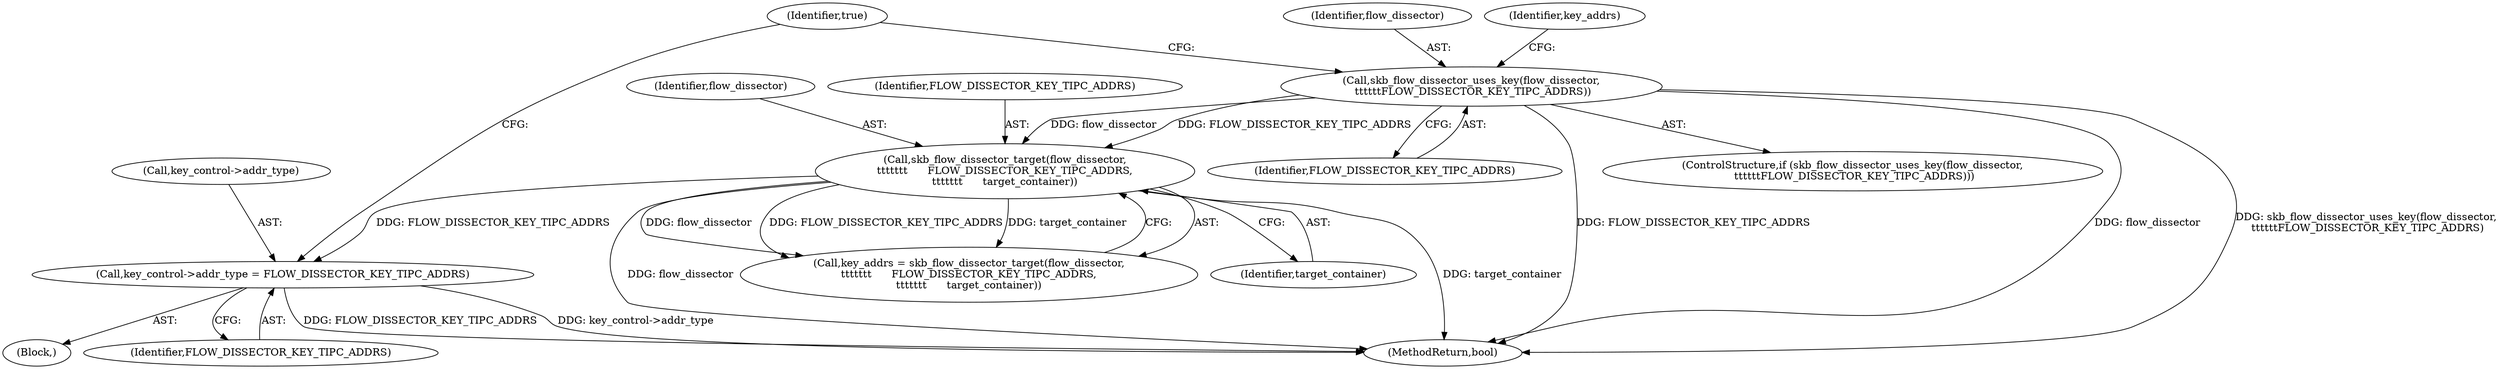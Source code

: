 digraph "0_linux_a6e544b0a88b53114bfa5a57e21b7be7a8dfc9d0@pointer" {
"1000474" [label="(Call,key_control->addr_type = FLOW_DISSECTOR_KEY_TIPC_ADDRS)"];
"1000461" [label="(Call,skb_flow_dissector_target(flow_dissector,\n\t\t\t\t\t\t\t      FLOW_DISSECTOR_KEY_TIPC_ADDRS,\n\t\t\t\t\t\t\t      target_container))"];
"1000455" [label="(Call,skb_flow_dissector_uses_key(flow_dissector,\n \t\t\t\t\t\tFLOW_DISSECTOR_KEY_TIPC_ADDRS))"];
"1000460" [label="(Identifier,key_addrs)"];
"1000475" [label="(Call,key_control->addr_type)"];
"1000812" [label="(MethodReturn,bool)"];
"1000455" [label="(Call,skb_flow_dissector_uses_key(flow_dissector,\n \t\t\t\t\t\tFLOW_DISSECTOR_KEY_TIPC_ADDRS))"];
"1000480" [label="(Identifier,true)"];
"1000462" [label="(Identifier,flow_dissector)"];
"1000457" [label="(Identifier,FLOW_DISSECTOR_KEY_TIPC_ADDRS)"];
"1000458" [label="(Block,)"];
"1000461" [label="(Call,skb_flow_dissector_target(flow_dissector,\n\t\t\t\t\t\t\t      FLOW_DISSECTOR_KEY_TIPC_ADDRS,\n\t\t\t\t\t\t\t      target_container))"];
"1000459" [label="(Call,key_addrs = skb_flow_dissector_target(flow_dissector,\n\t\t\t\t\t\t\t      FLOW_DISSECTOR_KEY_TIPC_ADDRS,\n\t\t\t\t\t\t\t      target_container))"];
"1000478" [label="(Identifier,FLOW_DISSECTOR_KEY_TIPC_ADDRS)"];
"1000464" [label="(Identifier,target_container)"];
"1000463" [label="(Identifier,FLOW_DISSECTOR_KEY_TIPC_ADDRS)"];
"1000454" [label="(ControlStructure,if (skb_flow_dissector_uses_key(flow_dissector,\n \t\t\t\t\t\tFLOW_DISSECTOR_KEY_TIPC_ADDRS)))"];
"1000474" [label="(Call,key_control->addr_type = FLOW_DISSECTOR_KEY_TIPC_ADDRS)"];
"1000456" [label="(Identifier,flow_dissector)"];
"1000474" -> "1000458"  [label="AST: "];
"1000474" -> "1000478"  [label="CFG: "];
"1000475" -> "1000474"  [label="AST: "];
"1000478" -> "1000474"  [label="AST: "];
"1000480" -> "1000474"  [label="CFG: "];
"1000474" -> "1000812"  [label="DDG: key_control->addr_type"];
"1000474" -> "1000812"  [label="DDG: FLOW_DISSECTOR_KEY_TIPC_ADDRS"];
"1000461" -> "1000474"  [label="DDG: FLOW_DISSECTOR_KEY_TIPC_ADDRS"];
"1000461" -> "1000459"  [label="AST: "];
"1000461" -> "1000464"  [label="CFG: "];
"1000462" -> "1000461"  [label="AST: "];
"1000463" -> "1000461"  [label="AST: "];
"1000464" -> "1000461"  [label="AST: "];
"1000459" -> "1000461"  [label="CFG: "];
"1000461" -> "1000812"  [label="DDG: target_container"];
"1000461" -> "1000812"  [label="DDG: flow_dissector"];
"1000461" -> "1000459"  [label="DDG: flow_dissector"];
"1000461" -> "1000459"  [label="DDG: FLOW_DISSECTOR_KEY_TIPC_ADDRS"];
"1000461" -> "1000459"  [label="DDG: target_container"];
"1000455" -> "1000461"  [label="DDG: flow_dissector"];
"1000455" -> "1000461"  [label="DDG: FLOW_DISSECTOR_KEY_TIPC_ADDRS"];
"1000455" -> "1000454"  [label="AST: "];
"1000455" -> "1000457"  [label="CFG: "];
"1000456" -> "1000455"  [label="AST: "];
"1000457" -> "1000455"  [label="AST: "];
"1000460" -> "1000455"  [label="CFG: "];
"1000480" -> "1000455"  [label="CFG: "];
"1000455" -> "1000812"  [label="DDG: skb_flow_dissector_uses_key(flow_dissector,\n \t\t\t\t\t\tFLOW_DISSECTOR_KEY_TIPC_ADDRS)"];
"1000455" -> "1000812"  [label="DDG: FLOW_DISSECTOR_KEY_TIPC_ADDRS"];
"1000455" -> "1000812"  [label="DDG: flow_dissector"];
}
